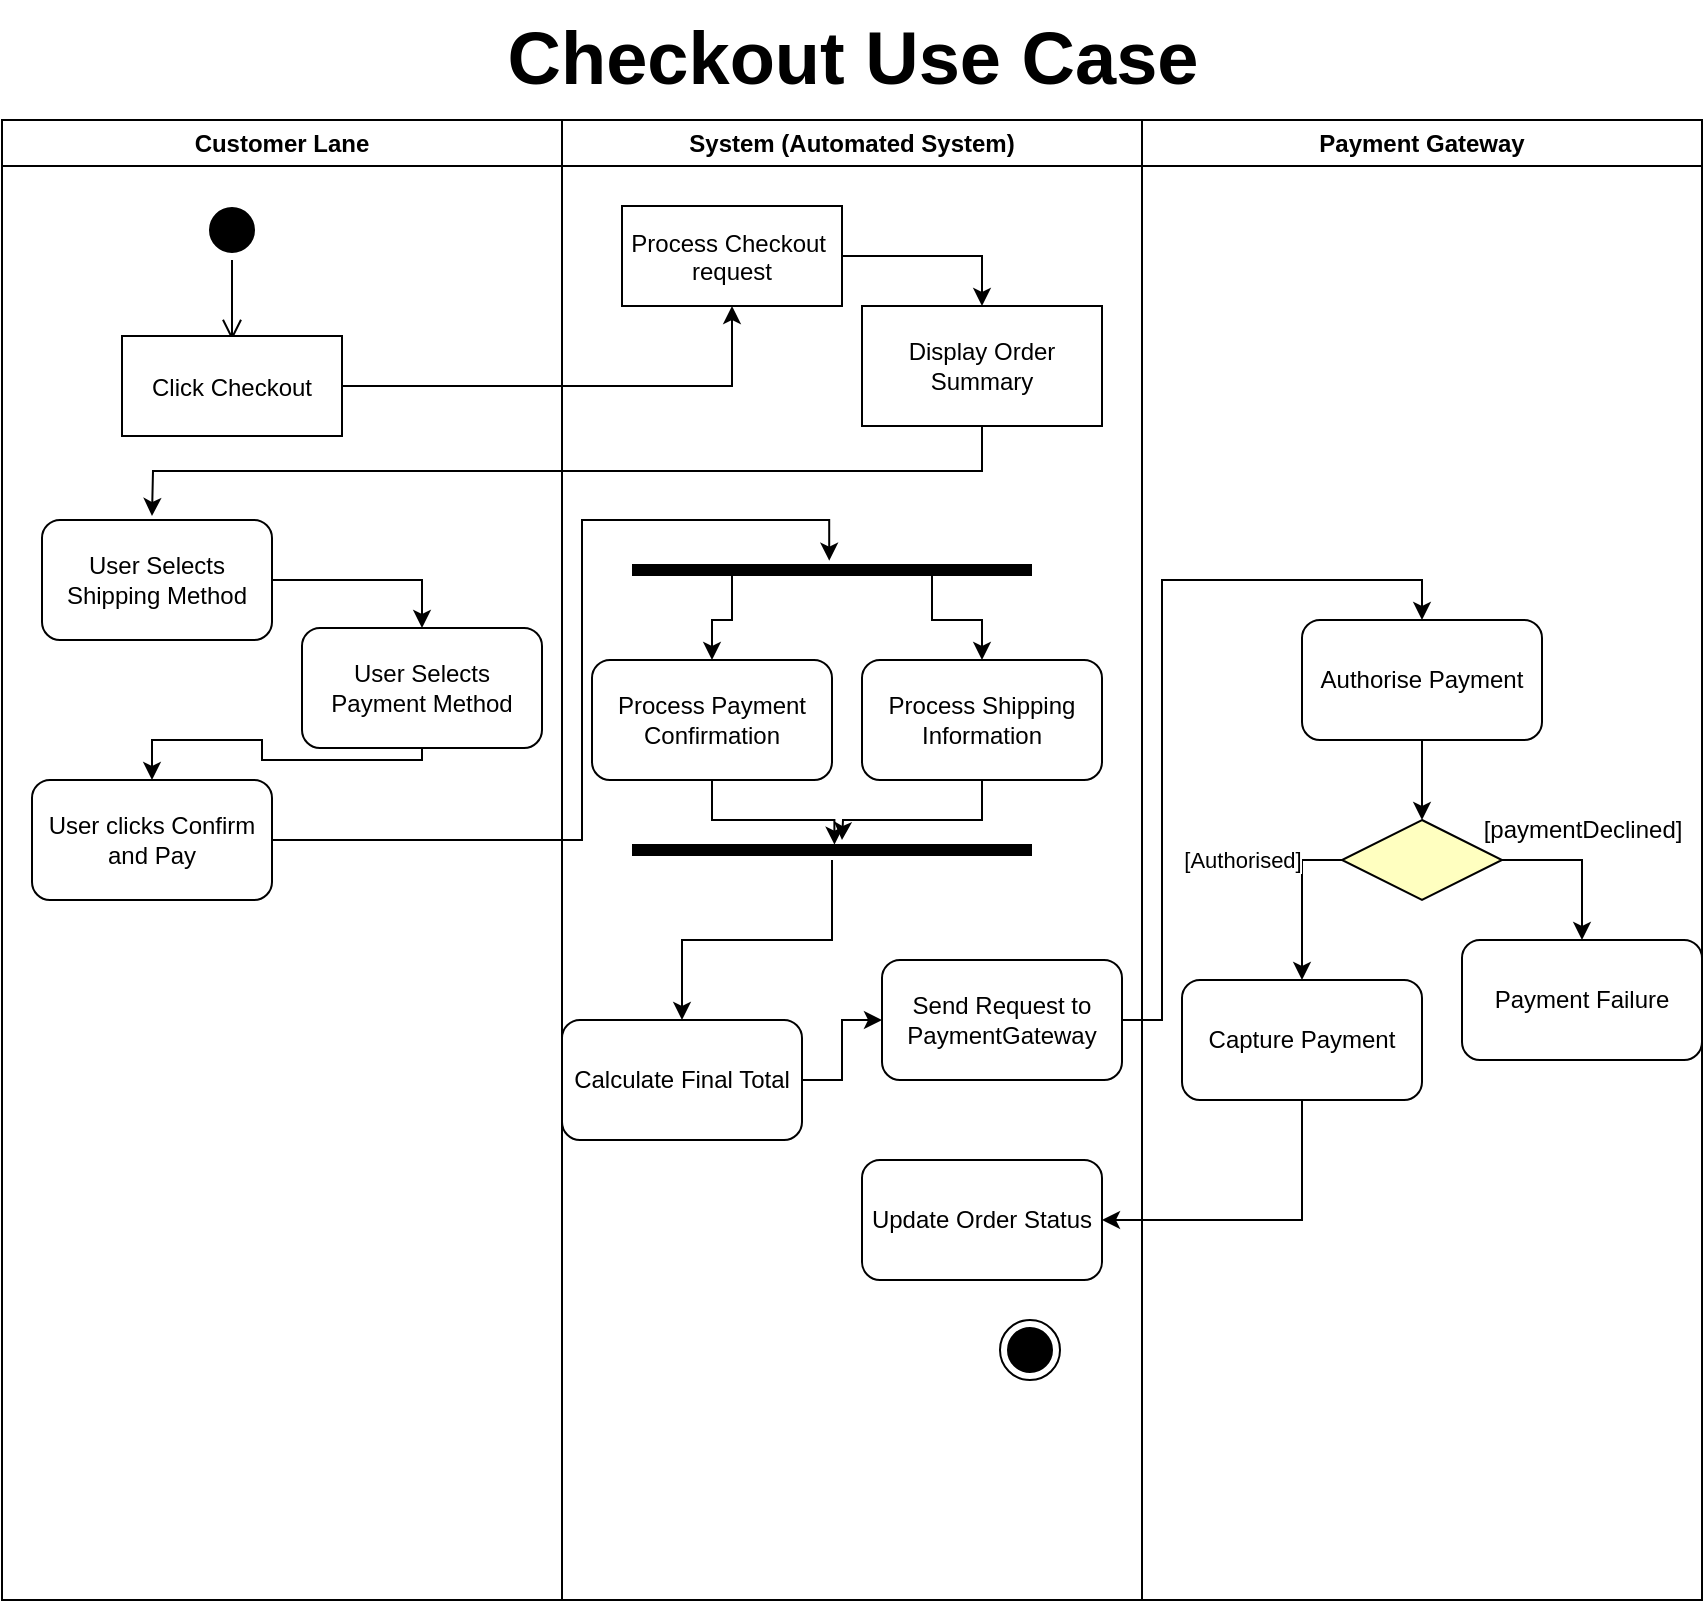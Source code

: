 <mxfile version="27.0.4">
  <diagram name="Page-1" id="e7e014a7-5840-1c2e-5031-d8a46d1fe8dd">
    <mxGraphModel dx="1351" dy="901" grid="1" gridSize="10" guides="1" tooltips="1" connect="1" arrows="1" fold="1" page="1" pageScale="1" pageWidth="1169" pageHeight="826" background="none" math="0" shadow="0">
      <root>
        <mxCell id="0" />
        <mxCell id="1" parent="0" />
        <mxCell id="2" value="Customer Lane" style="swimlane;whiteSpace=wrap" parent="1" vertex="1">
          <mxGeometry x="670" y="70" width="280" height="740" as="geometry" />
        </mxCell>
        <mxCell id="5" value="" style="ellipse;shape=startState;fillColor=#000000;strokeColor=#000000;" parent="2" vertex="1">
          <mxGeometry x="100" y="40" width="30" height="30" as="geometry" />
        </mxCell>
        <mxCell id="6" value="" style="edgeStyle=elbowEdgeStyle;elbow=horizontal;verticalAlign=bottom;endArrow=open;endSize=8;endFill=1;rounded=0" parent="2" source="5" edge="1">
          <mxGeometry x="100" y="40" as="geometry">
            <mxPoint x="115" y="110" as="targetPoint" />
          </mxGeometry>
        </mxCell>
        <mxCell id="8" value="Click Checkout" style="" parent="2" vertex="1">
          <mxGeometry x="60" y="108" width="110" height="50" as="geometry" />
        </mxCell>
        <mxCell id="uR4Y5NdSJCiW5M6gI8Ui-14" style="edgeStyle=orthogonalEdgeStyle;rounded=0;orthogonalLoop=1;jettySize=auto;html=1;exitX=1;exitY=0.5;exitDx=0;exitDy=0;entryX=0.5;entryY=0;entryDx=0;entryDy=0;" parent="2" source="uR4Y5NdSJCiW5M6gI8Ui-8" target="uR4Y5NdSJCiW5M6gI8Ui-12" edge="1">
          <mxGeometry relative="1" as="geometry" />
        </mxCell>
        <mxCell id="uR4Y5NdSJCiW5M6gI8Ui-8" value="User Selects Shipping Method" style="rounded=1;whiteSpace=wrap;html=1;" parent="2" vertex="1">
          <mxGeometry x="20" y="200" width="115" height="60" as="geometry" />
        </mxCell>
        <mxCell id="uR4Y5NdSJCiW5M6gI8Ui-28" style="edgeStyle=orthogonalEdgeStyle;rounded=0;orthogonalLoop=1;jettySize=auto;html=1;exitX=0.5;exitY=1;exitDx=0;exitDy=0;entryX=0.5;entryY=0;entryDx=0;entryDy=0;" parent="2" source="uR4Y5NdSJCiW5M6gI8Ui-12" target="uR4Y5NdSJCiW5M6gI8Ui-27" edge="1">
          <mxGeometry relative="1" as="geometry">
            <Array as="points">
              <mxPoint x="210" y="320" />
              <mxPoint x="130" y="320" />
              <mxPoint x="130" y="310" />
              <mxPoint x="75" y="310" />
            </Array>
          </mxGeometry>
        </mxCell>
        <mxCell id="uR4Y5NdSJCiW5M6gI8Ui-12" value="User Selects Payment Method" style="rounded=1;whiteSpace=wrap;html=1;" parent="2" vertex="1">
          <mxGeometry x="150" y="254" width="120" height="60" as="geometry" />
        </mxCell>
        <mxCell id="uR4Y5NdSJCiW5M6gI8Ui-27" value="User clicks Confirm and Pay" style="rounded=1;whiteSpace=wrap;html=1;" parent="2" vertex="1">
          <mxGeometry x="15" y="330" width="120" height="60" as="geometry" />
        </mxCell>
        <mxCell id="ocmlmnkPLiXoLDkhKhnW-51" value="System (Automated System)" style="swimlane;whiteSpace=wrap;html=1;" parent="1" vertex="1">
          <mxGeometry x="950" y="70" width="290" height="740" as="geometry" />
        </mxCell>
        <mxCell id="ocmlmnkPLiXoLDkhKhnW-76" style="edgeStyle=orthogonalEdgeStyle;rounded=0;orthogonalLoop=1;jettySize=auto;html=1;exitX=1;exitY=0.5;exitDx=0;exitDy=0;entryX=0.5;entryY=0;entryDx=0;entryDy=0;" parent="ocmlmnkPLiXoLDkhKhnW-51" source="ocmlmnkPLiXoLDkhKhnW-58" target="ocmlmnkPLiXoLDkhKhnW-60" edge="1">
          <mxGeometry relative="1" as="geometry" />
        </mxCell>
        <mxCell id="ocmlmnkPLiXoLDkhKhnW-58" value="Process Checkout &#xa;request" style="" parent="ocmlmnkPLiXoLDkhKhnW-51" vertex="1">
          <mxGeometry x="30" y="43" width="110" height="50" as="geometry" />
        </mxCell>
        <mxCell id="ocmlmnkPLiXoLDkhKhnW-60" value="Display Order Summary" style="whiteSpace=wrap;html=1;" parent="ocmlmnkPLiXoLDkhKhnW-51" vertex="1">
          <mxGeometry x="150" y="93" width="120" height="60" as="geometry" />
        </mxCell>
        <mxCell id="uR4Y5NdSJCiW5M6gI8Ui-30" value="Process Payment Confirmation" style="rounded=1;whiteSpace=wrap;html=1;" parent="ocmlmnkPLiXoLDkhKhnW-51" vertex="1">
          <mxGeometry x="15" y="270" width="120" height="60" as="geometry" />
        </mxCell>
        <mxCell id="gRQSYHAqGpF5qdMIA_KD-10" style="edgeStyle=orthogonalEdgeStyle;rounded=0;orthogonalLoop=1;jettySize=auto;html=1;exitX=0.5;exitY=1;exitDx=0;exitDy=0;" edge="1" parent="ocmlmnkPLiXoLDkhKhnW-51" source="uR4Y5NdSJCiW5M6gI8Ui-31">
          <mxGeometry relative="1" as="geometry">
            <mxPoint x="140" y="360" as="targetPoint" />
          </mxGeometry>
        </mxCell>
        <mxCell id="uR4Y5NdSJCiW5M6gI8Ui-31" value="Process Shipping Information" style="rounded=1;whiteSpace=wrap;html=1;" parent="ocmlmnkPLiXoLDkhKhnW-51" vertex="1">
          <mxGeometry x="150" y="270" width="120" height="60" as="geometry" />
        </mxCell>
        <mxCell id="uR4Y5NdSJCiW5M6gI8Ui-36" style="edgeStyle=orthogonalEdgeStyle;rounded=0;orthogonalLoop=1;jettySize=auto;html=1;exitX=0.25;exitY=0.5;exitDx=0;exitDy=0;exitPerimeter=0;entryX=0.5;entryY=0;entryDx=0;entryDy=0;" parent="ocmlmnkPLiXoLDkhKhnW-51" source="uR4Y5NdSJCiW5M6gI8Ui-32" target="uR4Y5NdSJCiW5M6gI8Ui-30" edge="1">
          <mxGeometry relative="1" as="geometry" />
        </mxCell>
        <mxCell id="uR4Y5NdSJCiW5M6gI8Ui-37" style="edgeStyle=orthogonalEdgeStyle;rounded=0;orthogonalLoop=1;jettySize=auto;html=1;exitX=0.75;exitY=0.5;exitDx=0;exitDy=0;exitPerimeter=0;entryX=0.5;entryY=0;entryDx=0;entryDy=0;" parent="ocmlmnkPLiXoLDkhKhnW-51" source="uR4Y5NdSJCiW5M6gI8Ui-32" target="uR4Y5NdSJCiW5M6gI8Ui-31" edge="1">
          <mxGeometry relative="1" as="geometry" />
        </mxCell>
        <mxCell id="uR4Y5NdSJCiW5M6gI8Ui-32" value="" style="shape=line;html=1;strokeWidth=6;strokeColor=#000000;" parent="ocmlmnkPLiXoLDkhKhnW-51" vertex="1">
          <mxGeometry x="35" y="220" width="200" height="10" as="geometry" />
        </mxCell>
        <mxCell id="uR4Y5NdSJCiW5M6gI8Ui-45" value="" style="edgeStyle=orthogonalEdgeStyle;rounded=0;orthogonalLoop=1;jettySize=auto;html=1;entryX=0.5;entryY=0;entryDx=0;entryDy=0;" parent="ocmlmnkPLiXoLDkhKhnW-51" source="uR4Y5NdSJCiW5M6gI8Ui-38" target="uR4Y5NdSJCiW5M6gI8Ui-46" edge="1">
          <mxGeometry relative="1" as="geometry">
            <mxPoint x="190" y="400" as="targetPoint" />
          </mxGeometry>
        </mxCell>
        <mxCell id="uR4Y5NdSJCiW5M6gI8Ui-38" value="" style="shape=line;html=1;strokeWidth=6;strokeColor=#000000;" parent="ocmlmnkPLiXoLDkhKhnW-51" vertex="1">
          <mxGeometry x="35" y="360" width="200" height="10" as="geometry" />
        </mxCell>
        <mxCell id="uR4Y5NdSJCiW5M6gI8Ui-48" style="edgeStyle=orthogonalEdgeStyle;rounded=0;orthogonalLoop=1;jettySize=auto;html=1;exitX=1;exitY=0.5;exitDx=0;exitDy=0;entryX=0;entryY=0.5;entryDx=0;entryDy=0;" parent="ocmlmnkPLiXoLDkhKhnW-51" source="uR4Y5NdSJCiW5M6gI8Ui-46" target="uR4Y5NdSJCiW5M6gI8Ui-47" edge="1">
          <mxGeometry relative="1" as="geometry" />
        </mxCell>
        <mxCell id="uR4Y5NdSJCiW5M6gI8Ui-46" value="Calculate Final Total" style="rounded=1;whiteSpace=wrap;html=1;" parent="ocmlmnkPLiXoLDkhKhnW-51" vertex="1">
          <mxGeometry y="450" width="120" height="60" as="geometry" />
        </mxCell>
        <mxCell id="uR4Y5NdSJCiW5M6gI8Ui-47" value="Send Request to PaymentGateway" style="rounded=1;whiteSpace=wrap;html=1;" parent="ocmlmnkPLiXoLDkhKhnW-51" vertex="1">
          <mxGeometry x="160" y="420" width="120" height="60" as="geometry" />
        </mxCell>
        <mxCell id="gV2vBV49zzsocz9U8svt-8" value="" style="ellipse;html=1;shape=endState;fillColor=#000000;strokeColor=light-dark(#000000, #ff9090);" parent="ocmlmnkPLiXoLDkhKhnW-51" vertex="1">
          <mxGeometry x="219" y="600" width="30" height="30" as="geometry" />
        </mxCell>
        <mxCell id="gRQSYHAqGpF5qdMIA_KD-9" style="edgeStyle=orthogonalEdgeStyle;rounded=0;orthogonalLoop=1;jettySize=auto;html=1;exitX=0.5;exitY=1;exitDx=0;exitDy=0;entryX=0.506;entryY=0.233;entryDx=0;entryDy=0;entryPerimeter=0;" edge="1" parent="ocmlmnkPLiXoLDkhKhnW-51" source="uR4Y5NdSJCiW5M6gI8Ui-30" target="uR4Y5NdSJCiW5M6gI8Ui-38">
          <mxGeometry relative="1" as="geometry" />
        </mxCell>
        <mxCell id="gRQSYHAqGpF5qdMIA_KD-12" value="Update Order Status" style="rounded=1;whiteSpace=wrap;html=1;" vertex="1" parent="ocmlmnkPLiXoLDkhKhnW-51">
          <mxGeometry x="150" y="520" width="120" height="60" as="geometry" />
        </mxCell>
        <mxCell id="TGFcMOlXtu1Z5XWhOxLF-43" value="Payment Gateway" style="swimlane;whiteSpace=wrap" parent="1" vertex="1">
          <mxGeometry x="1240" y="70" width="280" height="740" as="geometry" />
        </mxCell>
        <mxCell id="uR4Y5NdSJCiW5M6gI8Ui-54" style="edgeStyle=orthogonalEdgeStyle;rounded=0;orthogonalLoop=1;jettySize=auto;html=1;exitX=0.5;exitY=1;exitDx=0;exitDy=0;entryX=0.5;entryY=0;entryDx=0;entryDy=0;" parent="TGFcMOlXtu1Z5XWhOxLF-43" source="uR4Y5NdSJCiW5M6gI8Ui-50" target="uR4Y5NdSJCiW5M6gI8Ui-51" edge="1">
          <mxGeometry relative="1" as="geometry" />
        </mxCell>
        <mxCell id="uR4Y5NdSJCiW5M6gI8Ui-50" value="Authorise Payment" style="rounded=1;whiteSpace=wrap;html=1;" parent="TGFcMOlXtu1Z5XWhOxLF-43" vertex="1">
          <mxGeometry x="80" y="250" width="120" height="60" as="geometry" />
        </mxCell>
        <mxCell id="uR4Y5NdSJCiW5M6gI8Ui-56" style="edgeStyle=orthogonalEdgeStyle;rounded=0;orthogonalLoop=1;jettySize=auto;html=1;exitX=0;exitY=0.5;exitDx=0;exitDy=0;entryX=0.5;entryY=0;entryDx=0;entryDy=0;" parent="TGFcMOlXtu1Z5XWhOxLF-43" source="uR4Y5NdSJCiW5M6gI8Ui-51" target="uR4Y5NdSJCiW5M6gI8Ui-55" edge="1">
          <mxGeometry relative="1" as="geometry" />
        </mxCell>
        <mxCell id="uR4Y5NdSJCiW5M6gI8Ui-61" value="[Authorised]" style="edgeLabel;html=1;align=center;verticalAlign=middle;resizable=0;points=[];" parent="uR4Y5NdSJCiW5M6gI8Ui-56" vertex="1" connectable="0">
          <mxGeometry x="0.157" y="10" relative="1" as="geometry">
            <mxPoint x="-40" y="-27" as="offset" />
          </mxGeometry>
        </mxCell>
        <mxCell id="uR4Y5NdSJCiW5M6gI8Ui-60" style="edgeStyle=orthogonalEdgeStyle;rounded=0;orthogonalLoop=1;jettySize=auto;html=1;exitX=1;exitY=0.5;exitDx=0;exitDy=0;entryX=0.5;entryY=0;entryDx=0;entryDy=0;" parent="TGFcMOlXtu1Z5XWhOxLF-43" source="uR4Y5NdSJCiW5M6gI8Ui-51" target="uR4Y5NdSJCiW5M6gI8Ui-58" edge="1">
          <mxGeometry relative="1" as="geometry" />
        </mxCell>
        <mxCell id="uR4Y5NdSJCiW5M6gI8Ui-51" value="" style="rhombus;whiteSpace=wrap;html=1;fontColor=#000000;fillColor=#ffffc0;strokeColor=#000000;" parent="TGFcMOlXtu1Z5XWhOxLF-43" vertex="1">
          <mxGeometry x="100" y="350" width="80" height="40" as="geometry" />
        </mxCell>
        <mxCell id="uR4Y5NdSJCiW5M6gI8Ui-55" value="Capture Payment" style="rounded=1;whiteSpace=wrap;html=1;" parent="TGFcMOlXtu1Z5XWhOxLF-43" vertex="1">
          <mxGeometry x="20" y="430" width="120" height="60" as="geometry" />
        </mxCell>
        <mxCell id="uR4Y5NdSJCiW5M6gI8Ui-58" value="Payment Failure" style="rounded=1;whiteSpace=wrap;html=1;" parent="TGFcMOlXtu1Z5XWhOxLF-43" vertex="1">
          <mxGeometry x="160" y="410" width="120" height="60" as="geometry" />
        </mxCell>
        <mxCell id="uR4Y5NdSJCiW5M6gI8Ui-62" value="[paymentDeclined]" style="text;html=1;align=center;verticalAlign=middle;resizable=0;points=[];autosize=1;strokeColor=none;fillColor=none;" parent="TGFcMOlXtu1Z5XWhOxLF-43" vertex="1">
          <mxGeometry x="160" y="340" width="120" height="30" as="geometry" />
        </mxCell>
        <mxCell id="agEznNJqok29zz3Ys2b5-47" value="Checkout Use Case" style="text;html=1;align=center;verticalAlign=middle;resizable=0;points=[];autosize=1;strokeColor=none;fillColor=none;fontSize=37;fontStyle=1" parent="1" vertex="1">
          <mxGeometry x="920" y="10" width="350" height="60" as="geometry" />
        </mxCell>
        <mxCell id="v_kuO4fO8GXj2AwPMBaf-12" style="edgeStyle=orthogonalEdgeStyle;rounded=0;orthogonalLoop=1;jettySize=auto;html=1;exitX=1;exitY=0.5;exitDx=0;exitDy=0;entryX=0.5;entryY=1;entryDx=0;entryDy=0;" parent="1" source="8" target="ocmlmnkPLiXoLDkhKhnW-58" edge="1">
          <mxGeometry relative="1" as="geometry" />
        </mxCell>
        <mxCell id="v_kuO4fO8GXj2AwPMBaf-25" style="edgeStyle=orthogonalEdgeStyle;rounded=0;orthogonalLoop=1;jettySize=auto;html=1;exitX=0.5;exitY=1;exitDx=0;exitDy=0;entryX=0.5;entryY=0;entryDx=0;entryDy=0;" parent="1" source="ocmlmnkPLiXoLDkhKhnW-60" edge="1">
          <mxGeometry relative="1" as="geometry">
            <mxPoint x="745" y="268" as="targetPoint" />
          </mxGeometry>
        </mxCell>
        <mxCell id="uR4Y5NdSJCiW5M6gI8Ui-35" style="edgeStyle=orthogonalEdgeStyle;rounded=0;orthogonalLoop=1;jettySize=auto;html=1;exitX=1;exitY=0.5;exitDx=0;exitDy=0;entryX=0.493;entryY=0.033;entryDx=0;entryDy=0;entryPerimeter=0;" parent="1" source="uR4Y5NdSJCiW5M6gI8Ui-27" target="uR4Y5NdSJCiW5M6gI8Ui-32" edge="1">
          <mxGeometry relative="1" as="geometry">
            <Array as="points">
              <mxPoint x="960" y="430" />
              <mxPoint x="960" y="270" />
              <mxPoint x="1084" y="270" />
            </Array>
          </mxGeometry>
        </mxCell>
        <mxCell id="gRQSYHAqGpF5qdMIA_KD-11" style="edgeStyle=orthogonalEdgeStyle;rounded=0;orthogonalLoop=1;jettySize=auto;html=1;exitX=1;exitY=0.5;exitDx=0;exitDy=0;entryX=0.5;entryY=0;entryDx=0;entryDy=0;" edge="1" parent="1" source="uR4Y5NdSJCiW5M6gI8Ui-47" target="uR4Y5NdSJCiW5M6gI8Ui-50">
          <mxGeometry relative="1" as="geometry">
            <Array as="points">
              <mxPoint x="1250" y="520" />
              <mxPoint x="1250" y="300" />
              <mxPoint x="1380" y="300" />
            </Array>
          </mxGeometry>
        </mxCell>
        <mxCell id="gRQSYHAqGpF5qdMIA_KD-13" style="edgeStyle=orthogonalEdgeStyle;rounded=0;orthogonalLoop=1;jettySize=auto;html=1;exitX=0.5;exitY=1;exitDx=0;exitDy=0;entryX=1;entryY=0.5;entryDx=0;entryDy=0;" edge="1" parent="1" source="uR4Y5NdSJCiW5M6gI8Ui-55" target="gRQSYHAqGpF5qdMIA_KD-12">
          <mxGeometry relative="1" as="geometry" />
        </mxCell>
      </root>
    </mxGraphModel>
  </diagram>
</mxfile>
